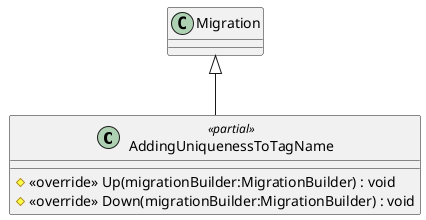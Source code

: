 @startuml
class AddingUniquenessToTagName <<partial>> {
    # <<override>> Up(migrationBuilder:MigrationBuilder) : void
    # <<override>> Down(migrationBuilder:MigrationBuilder) : void
}
Migration <|-- AddingUniquenessToTagName
@enduml
